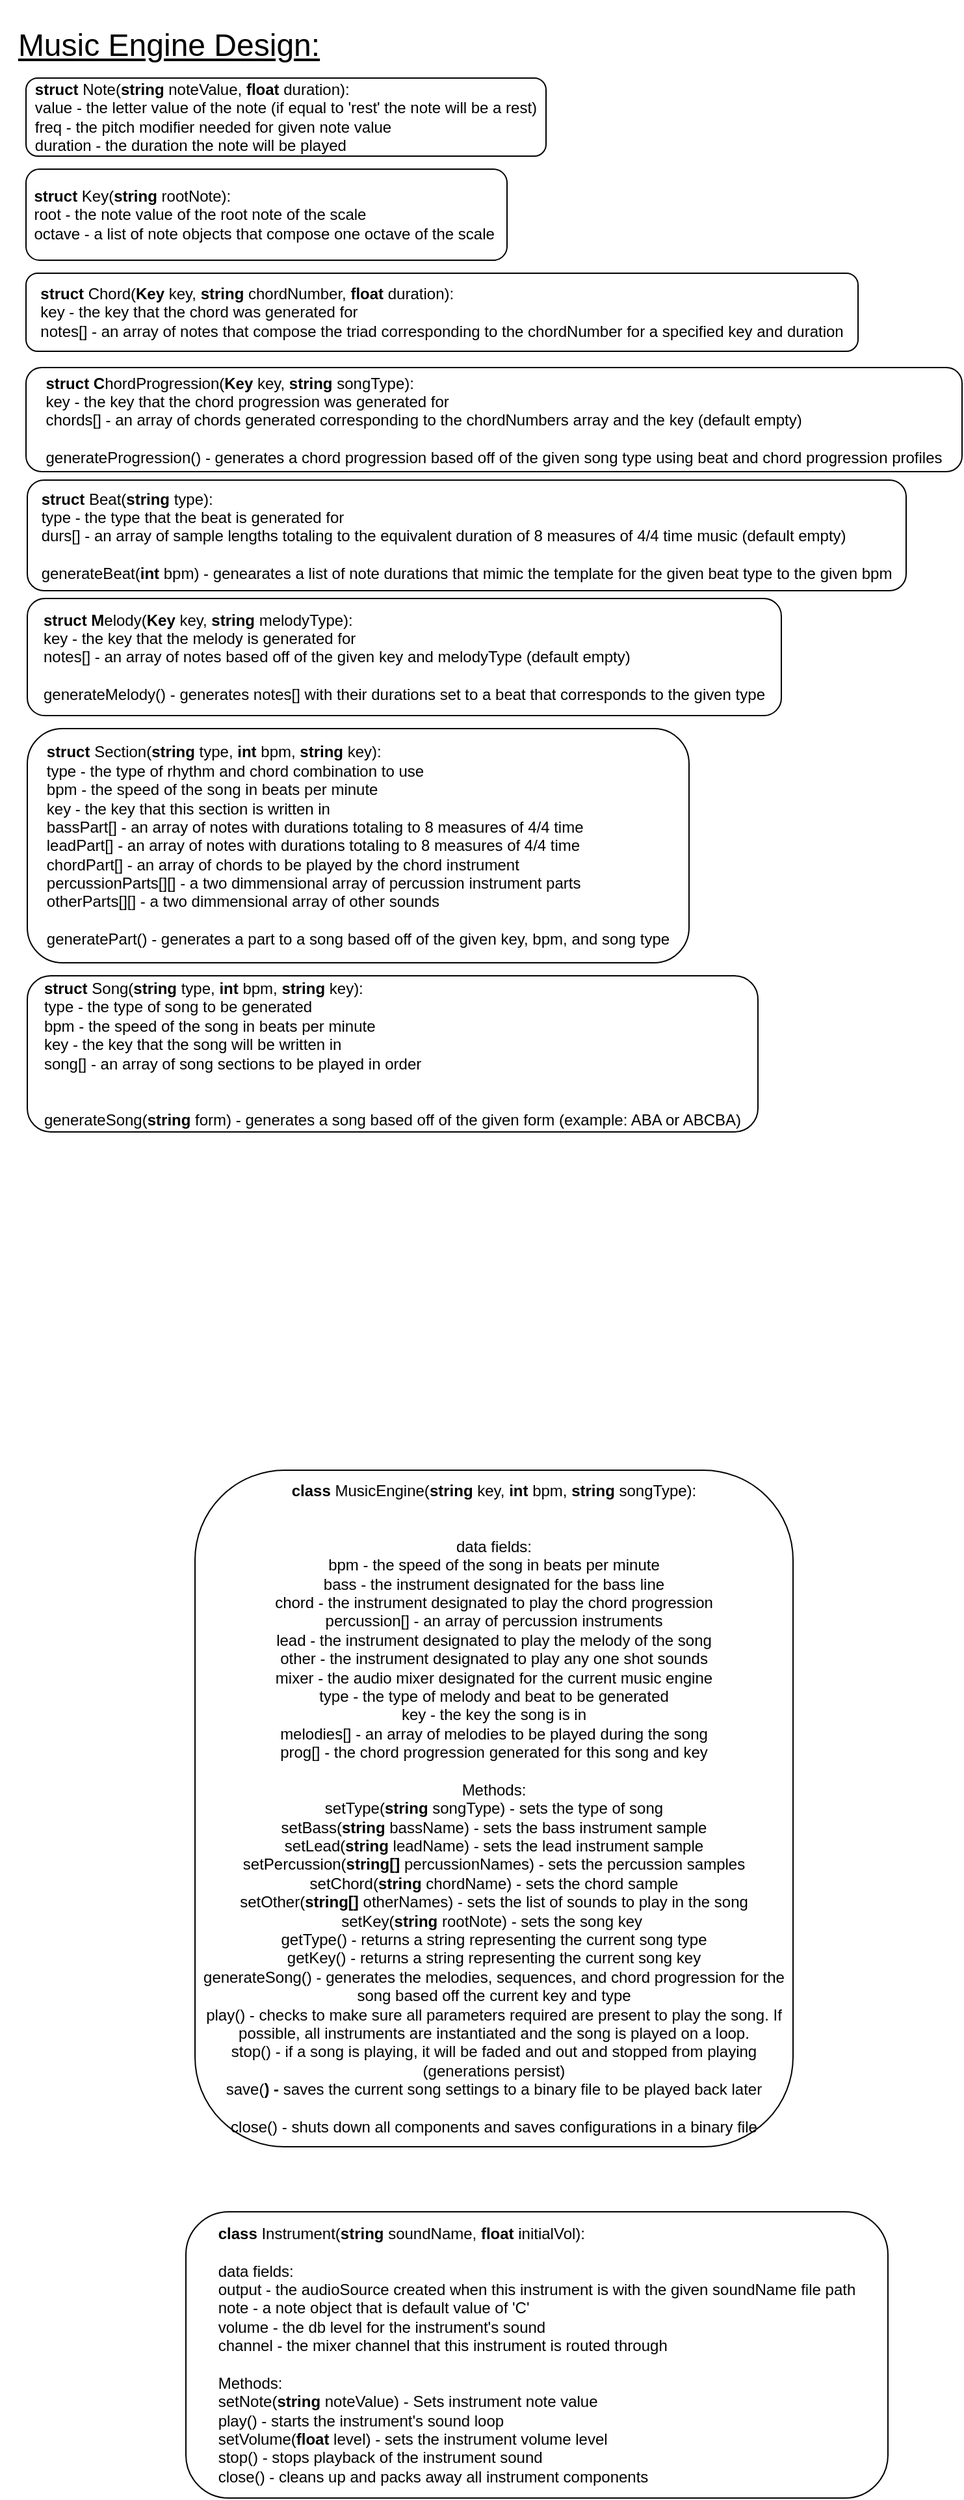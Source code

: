 <mxfile version="10.6.7" type="github"><diagram id="OPNXSDAO6jUCBAhCYMCz" name="Page-1"><mxGraphModel dx="1394" dy="1815" grid="1" gridSize="10" guides="1" tooltips="1" connect="1" arrows="1" fold="1" page="1" pageScale="1" pageWidth="850" pageHeight="1100" math="0" shadow="0"><root><mxCell id="0"/><mxCell id="1" parent="0"/><mxCell id="MRjA1aZxcHOnnrRmyfRB-1" value="&lt;div style=&quot;text-align: left&quot;&gt;&lt;b&gt;struct &lt;/b&gt;Note(&lt;b&gt;string &lt;/b&gt;noteValue, &lt;b&gt;float &lt;/b&gt;duration):&lt;/div&gt;&lt;div style=&quot;text-align: left&quot;&gt;&lt;span&gt;value - the letter value of the note (if equal to 'rest' the note will be a rest)&lt;/span&gt;&lt;/div&gt;&lt;div style=&quot;text-align: left&quot;&gt;&lt;span&gt;freq - the pitch modifier needed for given note value&lt;/span&gt;&lt;/div&gt;&lt;div style=&quot;text-align: left&quot;&gt;duration - the duration the note will be played&lt;/div&gt;" style="rounded=1;whiteSpace=wrap;html=1;" parent="1" vertex="1"><mxGeometry x="50" y="50" width="400" height="60" as="geometry"/></mxCell><mxCell id="MRjA1aZxcHOnnrRmyfRB-2" value="&lt;font style=&quot;font-size: 24px&quot;&gt;&lt;u&gt;Music Engine Design:&lt;/u&gt;&lt;/font&gt;" style="text;html=1;strokeColor=none;fillColor=none;align=center;verticalAlign=middle;whiteSpace=wrap;rounded=0;" parent="1" vertex="1"><mxGeometry x="30" y="-10" width="260" height="70" as="geometry"/></mxCell><mxCell id="MRjA1aZxcHOnnrRmyfRB-3" value="&lt;div style=&quot;text-align: left&quot;&gt;&lt;b&gt;class&lt;/b&gt; Instrument(&lt;b&gt;string &lt;/b&gt;soundName, &lt;b&gt;float&lt;/b&gt;&amp;nbsp;initialVol):&lt;/div&gt;&lt;div style=&quot;text-align: left&quot;&gt;&lt;br&gt;&lt;/div&gt;&lt;div style=&quot;text-align: left&quot;&gt;data fields:&lt;/div&gt;&lt;div style=&quot;text-align: left&quot;&gt;&lt;span&gt;output - the audioSource created when this instrument is with the given soundName file path&lt;/span&gt;&lt;/div&gt;&lt;div style=&quot;text-align: left&quot;&gt;&lt;span&gt;note - a note object that is default value of 'C'&lt;/span&gt;&lt;/div&gt;&lt;div style=&quot;text-align: left&quot;&gt;&lt;span&gt;volume - the db level for the instrument's sound&lt;/span&gt;&lt;/div&gt;&lt;div style=&quot;text-align: left&quot;&gt;&lt;span&gt;channel - the mixer channel that this instrument is routed through&lt;/span&gt;&lt;/div&gt;&lt;div style=&quot;text-align: left&quot;&gt;&lt;br&gt;&lt;/div&gt;&lt;div style=&quot;text-align: left&quot;&gt;&lt;span&gt;Methods:&lt;/span&gt;&lt;/div&gt;&lt;div style=&quot;text-align: left&quot;&gt;setNote(&lt;b&gt;string&lt;/b&gt;&amp;nbsp;noteValue) - Sets instrument note value&lt;/div&gt;&lt;div style=&quot;text-align: left&quot;&gt;play() - starts the instrument's sound loop&lt;/div&gt;&lt;div style=&quot;text-align: left&quot;&gt;setVolume(&lt;b&gt;float&lt;/b&gt;&amp;nbsp;level) - sets the instrument volume level&lt;/div&gt;&lt;div style=&quot;text-align: left&quot;&gt;stop() - stops playback of the instrument sound&lt;/div&gt;&lt;div style=&quot;text-align: left&quot;&gt;close() - cleans up and packs away all instrument components&lt;/div&gt;" style="rounded=1;whiteSpace=wrap;html=1;" parent="1" vertex="1"><mxGeometry x="173" y="1690" width="540" height="220" as="geometry"/></mxCell><mxCell id="Tk8Q-afxmoXbv6JfgF5U-2" value="&lt;div style=&quot;text-align: left&quot;&gt;&lt;b&gt;struct &lt;/b&gt;&lt;span&gt;Key(&lt;b&gt;string&lt;/b&gt; rootNote):&lt;/span&gt;&lt;/div&gt;&lt;div style=&quot;text-align: left&quot;&gt;&lt;span&gt;root - the note value of the root note of the scale&lt;/span&gt;&lt;/div&gt;&lt;div style=&quot;text-align: left&quot;&gt;&lt;span&gt;octave - a list of note objects that compose one octave of the scale&amp;nbsp;&lt;/span&gt;&lt;/div&gt;" style="rounded=1;whiteSpace=wrap;html=1;" vertex="1" parent="1"><mxGeometry x="50" y="120" width="370" height="70" as="geometry"/></mxCell><mxCell id="Tk8Q-afxmoXbv6JfgF5U-3" value="&lt;div style=&quot;text-align: left&quot;&gt;&lt;b&gt;struct&lt;/b&gt; Chord(&lt;b&gt;Key &lt;/b&gt;key, &lt;b&gt;string &lt;/b&gt;chordNumber, &lt;b&gt;float &lt;/b&gt;duration):&lt;/div&gt;&lt;div style=&quot;text-align: left&quot;&gt;key - the key that the chord was generated for&lt;/div&gt;&lt;div style=&quot;text-align: left&quot;&gt;notes[] - an array of notes that compose the triad corresponding to the chordNumber for a specified key and duration&lt;/div&gt;" style="rounded=1;whiteSpace=wrap;html=1;" vertex="1" parent="1"><mxGeometry x="50" y="200" width="640" height="60" as="geometry"/></mxCell><mxCell id="Tk8Q-afxmoXbv6JfgF5U-4" value="&lt;div style=&quot;text-align: left&quot;&gt;&lt;b&gt;struct C&lt;/b&gt;hordProgression(&lt;b&gt;Key &lt;/b&gt;key, &lt;b&gt;string&lt;/b&gt;&amp;nbsp;songType):&lt;/div&gt;&lt;div style=&quot;text-align: left&quot;&gt;key - the key that the chord progression was generated for&lt;/div&gt;&lt;div style=&quot;text-align: left&quot;&gt;chords[] - an array of chords generated corresponding to the chordNumbers array and the key (default empty)&amp;nbsp;&lt;/div&gt;&lt;div style=&quot;text-align: left&quot;&gt;&lt;br&gt;&lt;/div&gt;&lt;div style=&quot;text-align: left&quot;&gt;generateProgression() - generates a chord progression based off of the given song type using beat and chord progression profiles&lt;/div&gt;" style="rounded=1;whiteSpace=wrap;html=1;" vertex="1" parent="1"><mxGeometry x="50" y="272.5" width="720" height="80" as="geometry"/></mxCell><mxCell id="Tk8Q-afxmoXbv6JfgF5U-5" value="&lt;div style=&quot;text-align: left&quot;&gt;&lt;b&gt;struct M&lt;/b&gt;elody(&lt;b&gt;Key &lt;/b&gt;key, &lt;b&gt;string&lt;/b&gt;&amp;nbsp;melodyType):&lt;/div&gt;&lt;div style=&quot;text-align: left&quot;&gt;&lt;span&gt;key - the key that the melody is generated for&lt;/span&gt;&lt;/div&gt;&lt;div style=&quot;text-align: left&quot;&gt;notes[] - an array of notes based off of the given key and melodyType (default empty)&lt;/div&gt;&lt;div style=&quot;text-align: left&quot;&gt;&lt;br&gt;&lt;/div&gt;&lt;div style=&quot;text-align: left&quot;&gt;generateMelody() - generates notes[] with their durations set to a beat that corresponds to the given type&lt;/div&gt;" style="rounded=1;whiteSpace=wrap;html=1;" vertex="1" parent="1"><mxGeometry x="51" y="450" width="580" height="90" as="geometry"/></mxCell><mxCell id="Tk8Q-afxmoXbv6JfgF5U-6" value="&lt;div style=&quot;text-align: center&quot;&gt;&lt;b&gt;class &lt;/b&gt;MusicEngine(&lt;b&gt;string &lt;/b&gt;key, &lt;b&gt;int &lt;/b&gt;bpm, &lt;b&gt;string &lt;/b&gt;songType):&lt;/div&gt;&lt;div style=&quot;text-align: center&quot;&gt;&lt;span&gt;&lt;br&gt;&lt;/span&gt;&lt;/div&gt;&lt;div style=&quot;text-align: center&quot;&gt;&lt;br&gt;&lt;/div&gt;&lt;div style=&quot;text-align: center&quot;&gt;&lt;span&gt;data fields:&lt;/span&gt;&lt;/div&gt;&lt;div style=&quot;text-align: center&quot;&gt;&lt;span&gt;bpm - the speed of the song in beats per minute&lt;/span&gt;&lt;/div&gt;&lt;div style=&quot;text-align: center&quot;&gt;&lt;span&gt;bass - the instrument designated for the bass line&lt;/span&gt;&lt;/div&gt;&lt;div style=&quot;text-align: center&quot;&gt;&lt;span&gt;chord - the instrument designated to play the chord progression&lt;/span&gt;&lt;/div&gt;&lt;div style=&quot;text-align: center&quot;&gt;&lt;span&gt;percussion[] - an array of percussion instruments&lt;/span&gt;&lt;/div&gt;&lt;div style=&quot;text-align: center&quot;&gt;&lt;span&gt;lead - the instrument designated to play the melody of the song&lt;/span&gt;&lt;/div&gt;&lt;div style=&quot;text-align: center&quot;&gt;other - the instrument designated to play any one shot sounds&lt;/div&gt;&lt;div style=&quot;text-align: center&quot;&gt;&lt;span&gt;mixer - the audio mixer designated for the current music engine&lt;/span&gt;&lt;/div&gt;&lt;div style=&quot;text-align: center&quot;&gt;type - the type of melody and beat to be generated&lt;/div&gt;&lt;div style=&quot;text-align: center&quot;&gt;key - the key the song is in&lt;/div&gt;&lt;div style=&quot;text-align: center&quot;&gt;melodies[] - an array of melodies to be played during the song&lt;/div&gt;&lt;div style=&quot;text-align: center&quot;&gt;prog[] - the chord progression generated for this song and key&lt;/div&gt;&lt;div style=&quot;text-align: center&quot;&gt;&lt;br&gt;&lt;/div&gt;&lt;div style=&quot;text-align: center&quot;&gt;Methods:&lt;/div&gt;&lt;div style=&quot;text-align: center&quot;&gt;setType(&lt;b&gt;string &lt;/b&gt;songType) - sets the type of song&lt;/div&gt;&lt;div style=&quot;text-align: center&quot;&gt;setBass(&lt;b&gt;string &lt;/b&gt;bassName) - sets the bass instrument sample&lt;/div&gt;&lt;div style=&quot;text-align: center&quot;&gt;setLead(&lt;b&gt;string &lt;/b&gt;leadName) - sets the lead instrument sample&lt;/div&gt;&lt;div style=&quot;text-align: center&quot;&gt;setPercussion(&lt;b&gt;string[] &lt;/b&gt;percussionNames) - sets the percussion samples&lt;/div&gt;&lt;div style=&quot;text-align: center&quot;&gt;setChord(&lt;b&gt;string &lt;/b&gt;chordName) - sets the chord sample&lt;/div&gt;&lt;div style=&quot;text-align: center&quot;&gt;setOther(&lt;b&gt;string[] &lt;/b&gt;otherNames) - sets the list of sounds to play in the song&lt;/div&gt;&lt;div style=&quot;text-align: center&quot;&gt;setKey(&lt;b&gt;string&lt;/b&gt;&amp;nbsp;rootNote) - sets the song key&amp;nbsp;&lt;/div&gt;&lt;div style=&quot;text-align: center&quot;&gt;getType() - returns a string representing the current song type&lt;/div&gt;&lt;div style=&quot;text-align: center&quot;&gt;getKey() - returns a string representing the current song key&lt;/div&gt;&lt;div style=&quot;text-align: center&quot;&gt;generateSong() - generates the melodies, sequences, and chord progression for the song based off the current key and type&lt;/div&gt;&lt;div style=&quot;text-align: center&quot;&gt;play() - checks to make sure all parameters required are present to play the song. If possible, all instruments are instantiated and the song is played on a loop.&lt;/div&gt;&lt;div style=&quot;text-align: center&quot;&gt;stop() - if a song is playing, it will be faded and out and stopped from playing (generations persist)&lt;/div&gt;&lt;div style=&quot;text-align: center&quot;&gt;save(&lt;b&gt;) - &lt;/b&gt;saves the current song settings to a binary file to be played back later&lt;/div&gt;&lt;div style=&quot;text-align: center&quot;&gt;&lt;br&gt;&lt;/div&gt;&lt;div style=&quot;text-align: center&quot;&gt;close() - shuts down all components and saves configurations in a binary file&lt;/div&gt;" style="rounded=1;whiteSpace=wrap;html=1;" vertex="1" parent="1"><mxGeometry x="180" y="1120" width="460" height="520" as="geometry"/></mxCell><mxCell id="Tk8Q-afxmoXbv6JfgF5U-7" value="&lt;div style=&quot;text-align: left&quot;&gt;&lt;b&gt;struct&lt;/b&gt;&amp;nbsp;Beat(&lt;b&gt;string &lt;/b&gt;type):&lt;/div&gt;&lt;div style=&quot;text-align: left&quot;&gt;&lt;span&gt;type - the type that the beat is generated for&lt;/span&gt;&lt;/div&gt;&lt;div style=&quot;text-align: left&quot;&gt;durs[] - an array of sample lengths totaling to the equivalent duration of 8 measures of 4/4 time music (default empty)&lt;/div&gt;&lt;div style=&quot;text-align: left&quot;&gt;&lt;br&gt;&lt;/div&gt;&lt;div style=&quot;text-align: left&quot;&gt;&lt;span&gt;generateBeat(&lt;/span&gt;&lt;b&gt;int &lt;/b&gt;&lt;span&gt;bpm) - genearates a list of note durations that mimic the template for the given beat type to the given bpm&lt;/span&gt;&lt;/div&gt;" style="rounded=1;whiteSpace=wrap;html=1;" vertex="1" parent="1"><mxGeometry x="51" y="359" width="676" height="85" as="geometry"/></mxCell><mxCell id="Tk8Q-afxmoXbv6JfgF5U-10" value="&lt;div style=&quot;text-align: left&quot;&gt;&lt;b&gt;struct &lt;/b&gt;&lt;span&gt;Song(&lt;/span&gt;&lt;b&gt;string &lt;/b&gt;&lt;span&gt;type, &lt;/span&gt;&lt;b&gt;int &lt;/b&gt;&lt;span&gt;bpm, &lt;/span&gt;&lt;b&gt;string &lt;/b&gt;&lt;span&gt;key):&lt;/span&gt;&lt;/div&gt;&lt;div style=&quot;text-align: left&quot;&gt;&lt;span&gt;type - the type of song to be generated&lt;/span&gt;&lt;/div&gt;&lt;div style=&quot;text-align: left&quot;&gt;&lt;span&gt;bpm - the speed of the song in beats per minute&lt;/span&gt;&lt;/div&gt;&lt;div style=&quot;text-align: left&quot;&gt;&lt;span&gt;key - the key that the song will be written in&lt;/span&gt;&lt;/div&gt;&lt;div style=&quot;text-align: left&quot;&gt;song[] - an array of song sections to be played in order&lt;/div&gt;&lt;div style=&quot;text-align: left&quot;&gt;&lt;br&gt;&lt;/div&gt;&lt;div style=&quot;text-align: left&quot;&gt;&lt;br&gt;&lt;/div&gt;&lt;div style=&quot;text-align: left&quot;&gt;&lt;span&gt;generateSong(&lt;/span&gt;&lt;b&gt;string&lt;/b&gt;&lt;span&gt;&amp;nbsp;form) - generates a song based off of the given form (example: ABA or ABCBA)&lt;/span&gt;&lt;/div&gt;" style="rounded=1;whiteSpace=wrap;html=1;" vertex="1" parent="1"><mxGeometry x="51" y="740" width="562" height="120" as="geometry"/></mxCell><mxCell id="Tk8Q-afxmoXbv6JfgF5U-11" value="&lt;div style=&quot;text-align: left&quot;&gt;&lt;b&gt;struct&amp;nbsp;&lt;/b&gt;&lt;span&gt;Section(&lt;/span&gt;&lt;b&gt;string &lt;/b&gt;&lt;span&gt;type, &lt;/span&gt;&lt;b&gt;int &lt;/b&gt;&lt;span&gt;bpm, &lt;/span&gt;&lt;b&gt;string &lt;/b&gt;&lt;span&gt;key):&lt;/span&gt;&lt;/div&gt;&lt;div style=&quot;text-align: left&quot;&gt;&lt;span&gt;type - the type of rhythm and chord combination to use&lt;/span&gt;&lt;/div&gt;&lt;div style=&quot;text-align: left&quot;&gt;&lt;span&gt;bpm - the speed of the song in beats per minute&lt;/span&gt;&lt;/div&gt;&lt;div style=&quot;text-align: left&quot;&gt;&lt;span&gt;key - the key that this section is written in&lt;/span&gt;&lt;/div&gt;&lt;div style=&quot;text-align: left&quot;&gt;&lt;span&gt;bassPart[] - an array of notes with durations totaling to 8 measures of 4/4 time&lt;/span&gt;&lt;/div&gt;&lt;div style=&quot;text-align: left&quot;&gt;&lt;span&gt;leadPart[] - an array of notes with durations totaling to 8 measures of 4/4 time&lt;/span&gt;&lt;/div&gt;&lt;div style=&quot;text-align: left&quot;&gt;&lt;span&gt;chordPart[] - an array of chords to be played by the chord instrument&lt;/span&gt;&lt;/div&gt;&lt;div style=&quot;text-align: left&quot;&gt;&lt;span&gt;percussionParts[][] - a two dimmensional array of percussion instrument parts&lt;/span&gt;&lt;/div&gt;&lt;div style=&quot;text-align: left&quot;&gt;&lt;span&gt;otherParts[][] - a two dimmensional array of other sounds&lt;/span&gt;&lt;/div&gt;&lt;div style=&quot;text-align: left&quot;&gt;&lt;span&gt;&lt;br&gt;&lt;/span&gt;&lt;/div&gt;&lt;div style=&quot;text-align: left&quot;&gt;&lt;span&gt;generatePart() - generates a part to a song based off of the given key, bpm, and song type&lt;/span&gt;&lt;/div&gt;" style="rounded=1;whiteSpace=wrap;html=1;" vertex="1" parent="1"><mxGeometry x="51" y="550" width="509" height="180" as="geometry"/></mxCell></root></mxGraphModel></diagram></mxfile>